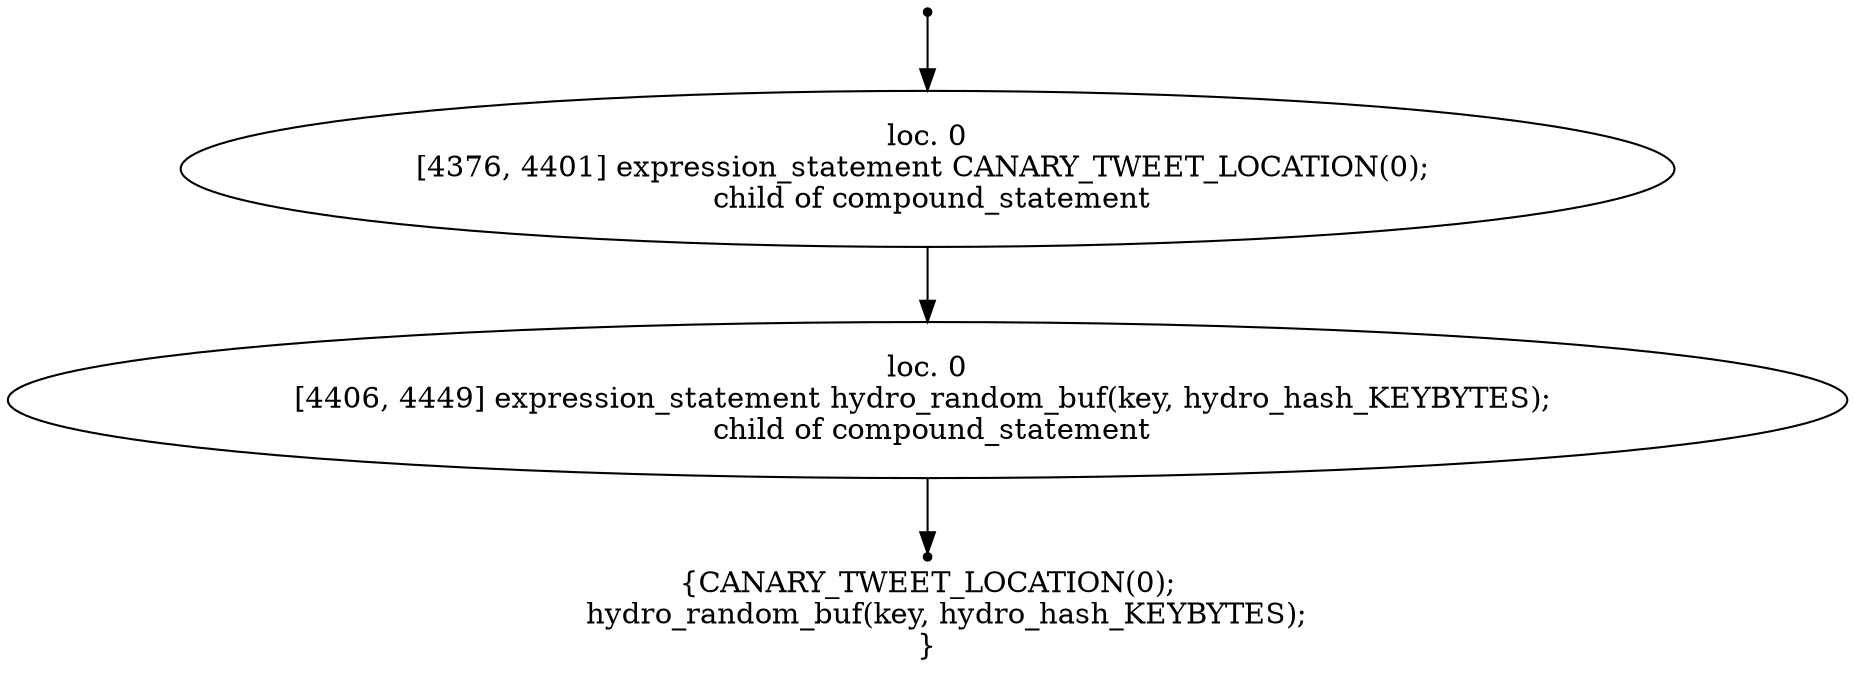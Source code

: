 digraph hydro_hash_keygen_5 {
	initial [shape=point]
	initial -> "loc. 0
[4376, 4401] expression_statement CANARY_TWEET_LOCATION(0); 
 child of compound_statement"
	final [shape=point]
	"loc. 0
[4406, 4449] expression_statement hydro_random_buf(key, hydro_hash_KEYBYTES); 
 child of compound_statement" -> final
	"loc. 0
[4376, 4401] expression_statement CANARY_TWEET_LOCATION(0); 
 child of compound_statement"
	"loc. 0
[4376, 4401] expression_statement CANARY_TWEET_LOCATION(0); 
 child of compound_statement" -> "loc. 0
[4406, 4449] expression_statement hydro_random_buf(key, hydro_hash_KEYBYTES); 
 child of compound_statement"
	"loc. 0
[4406, 4449] expression_statement hydro_random_buf(key, hydro_hash_KEYBYTES); 
 child of compound_statement"
	label="{CANARY_TWEET_LOCATION(0);
    hydro_random_buf(key, hydro_hash_KEYBYTES);
}"
}
